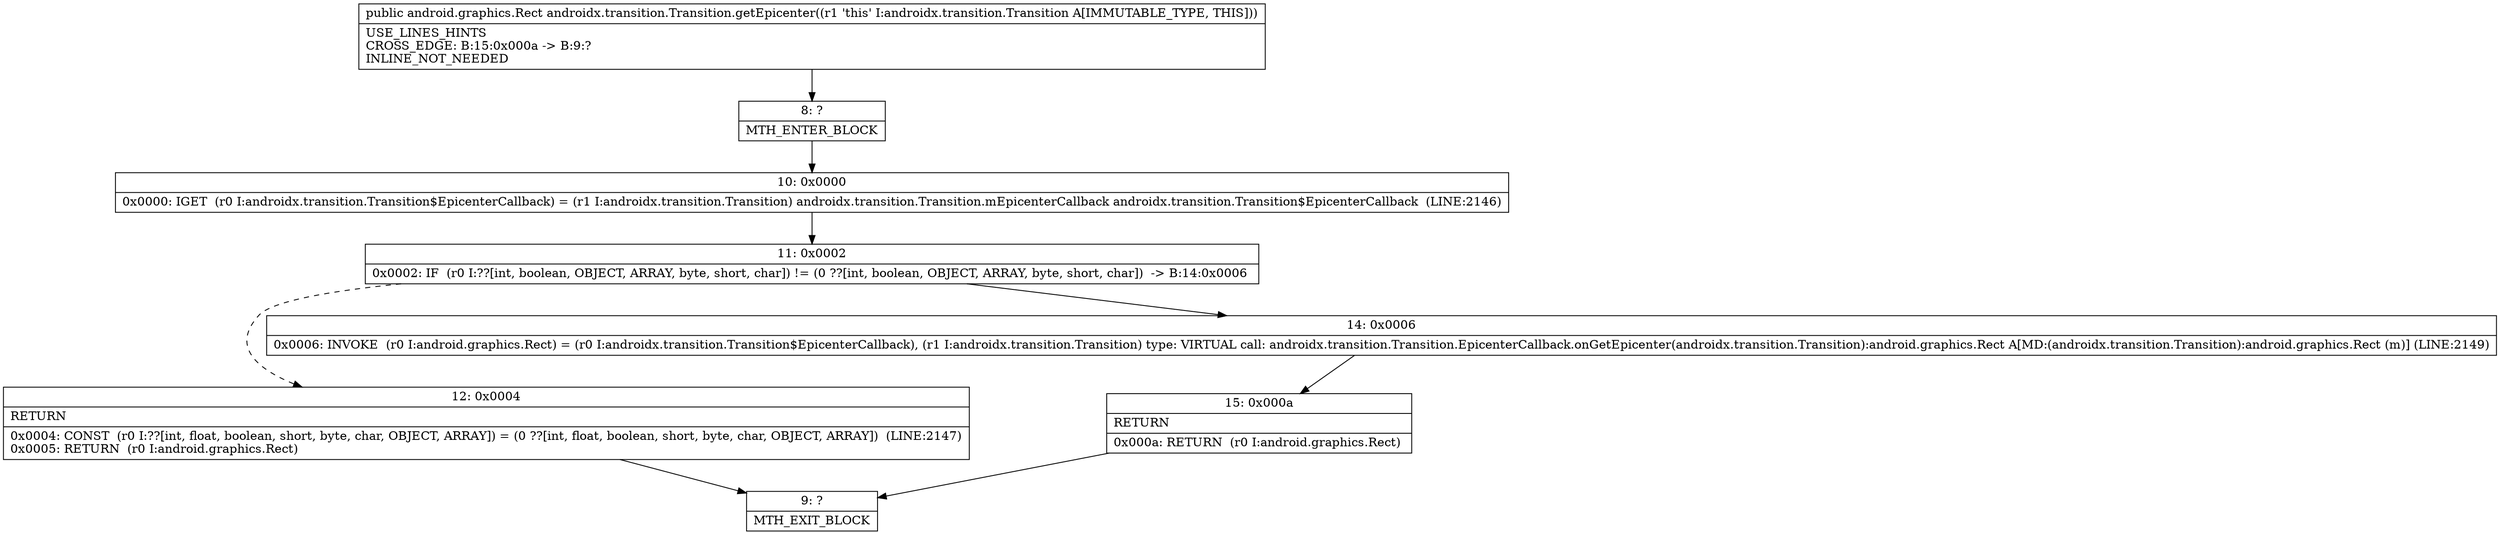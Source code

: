 digraph "CFG forandroidx.transition.Transition.getEpicenter()Landroid\/graphics\/Rect;" {
Node_8 [shape=record,label="{8\:\ ?|MTH_ENTER_BLOCK\l}"];
Node_10 [shape=record,label="{10\:\ 0x0000|0x0000: IGET  (r0 I:androidx.transition.Transition$EpicenterCallback) = (r1 I:androidx.transition.Transition) androidx.transition.Transition.mEpicenterCallback androidx.transition.Transition$EpicenterCallback  (LINE:2146)\l}"];
Node_11 [shape=record,label="{11\:\ 0x0002|0x0002: IF  (r0 I:??[int, boolean, OBJECT, ARRAY, byte, short, char]) != (0 ??[int, boolean, OBJECT, ARRAY, byte, short, char])  \-\> B:14:0x0006 \l}"];
Node_12 [shape=record,label="{12\:\ 0x0004|RETURN\l|0x0004: CONST  (r0 I:??[int, float, boolean, short, byte, char, OBJECT, ARRAY]) = (0 ??[int, float, boolean, short, byte, char, OBJECT, ARRAY])  (LINE:2147)\l0x0005: RETURN  (r0 I:android.graphics.Rect) \l}"];
Node_9 [shape=record,label="{9\:\ ?|MTH_EXIT_BLOCK\l}"];
Node_14 [shape=record,label="{14\:\ 0x0006|0x0006: INVOKE  (r0 I:android.graphics.Rect) = (r0 I:androidx.transition.Transition$EpicenterCallback), (r1 I:androidx.transition.Transition) type: VIRTUAL call: androidx.transition.Transition.EpicenterCallback.onGetEpicenter(androidx.transition.Transition):android.graphics.Rect A[MD:(androidx.transition.Transition):android.graphics.Rect (m)] (LINE:2149)\l}"];
Node_15 [shape=record,label="{15\:\ 0x000a|RETURN\l|0x000a: RETURN  (r0 I:android.graphics.Rect) \l}"];
MethodNode[shape=record,label="{public android.graphics.Rect androidx.transition.Transition.getEpicenter((r1 'this' I:androidx.transition.Transition A[IMMUTABLE_TYPE, THIS]))  | USE_LINES_HINTS\lCROSS_EDGE: B:15:0x000a \-\> B:9:?\lINLINE_NOT_NEEDED\l}"];
MethodNode -> Node_8;Node_8 -> Node_10;
Node_10 -> Node_11;
Node_11 -> Node_12[style=dashed];
Node_11 -> Node_14;
Node_12 -> Node_9;
Node_14 -> Node_15;
Node_15 -> Node_9;
}

